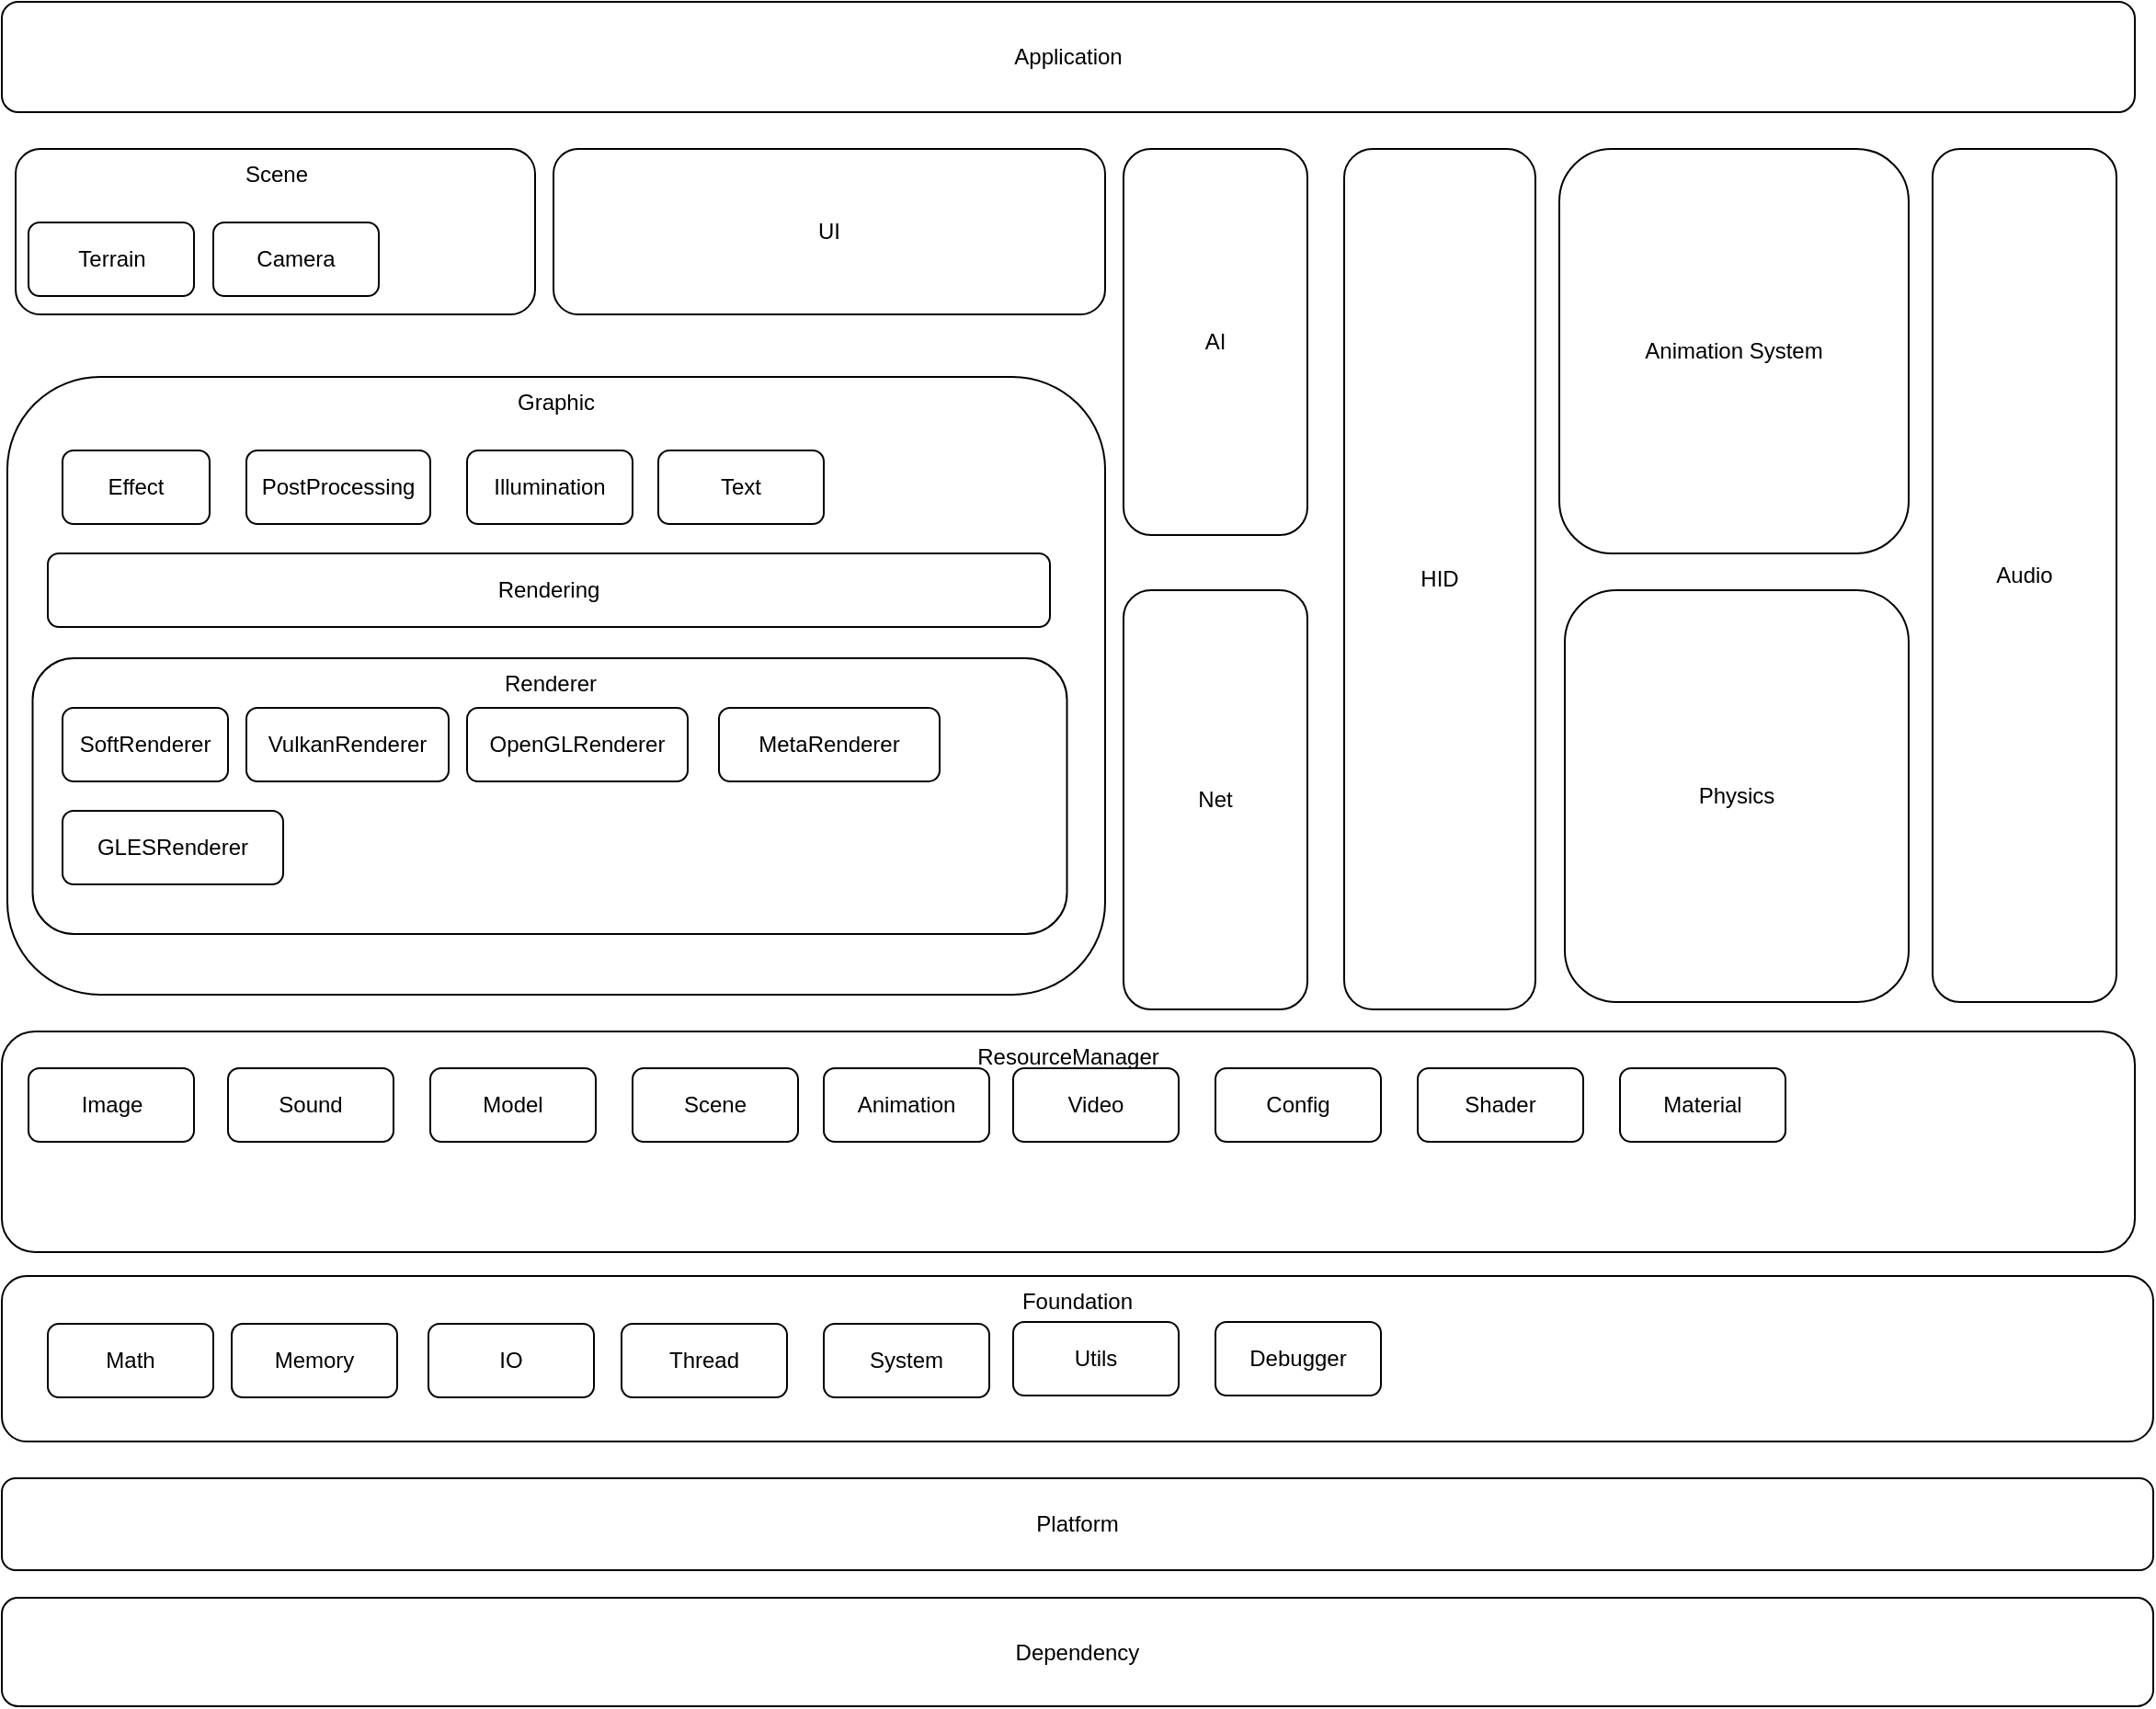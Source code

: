 <mxfile>
    <diagram id="pRYmINDB_M8l6lsi4clt" name="第 1 页">
        <mxGraphModel dx="2459" dy="1012" grid="1" gridSize="10" guides="1" tooltips="1" connect="1" arrows="1" fold="1" page="1" pageScale="1" pageWidth="827" pageHeight="1169" math="0" shadow="0">
            <root>
                <mxCell id="0"/>
                <mxCell id="1" parent="0"/>
                <mxCell id="2" value="Foundation" style="rounded=1;whiteSpace=wrap;html=1;verticalAlign=top;" parent="1" vertex="1">
                    <mxGeometry x="-800" y="913" width="1170" height="90" as="geometry"/>
                </mxCell>
                <mxCell id="3" value="Dependency" style="rounded=1;whiteSpace=wrap;html=1;" parent="1" vertex="1">
                    <mxGeometry x="-800" y="1088" width="1170" height="59" as="geometry"/>
                </mxCell>
                <mxCell id="4" value="Application" style="rounded=1;whiteSpace=wrap;html=1;verticalAlign=middle;" parent="1" vertex="1">
                    <mxGeometry x="-800" y="220" width="1160" height="60" as="geometry"/>
                </mxCell>
                <mxCell id="5" value="Math" style="rounded=1;whiteSpace=wrap;html=1;" parent="1" vertex="1">
                    <mxGeometry x="-775" y="939" width="90" height="40" as="geometry"/>
                </mxCell>
                <mxCell id="6" value="Memory" style="rounded=1;whiteSpace=wrap;html=1;" parent="1" vertex="1">
                    <mxGeometry x="-675" y="939" width="90" height="40" as="geometry"/>
                </mxCell>
                <mxCell id="8" value="IO" style="rounded=1;whiteSpace=wrap;html=1;" parent="1" vertex="1">
                    <mxGeometry x="-568" y="939" width="90" height="40" as="geometry"/>
                </mxCell>
                <mxCell id="9" value="HID" style="rounded=1;whiteSpace=wrap;html=1;" parent="1" vertex="1">
                    <mxGeometry x="-70" y="300" width="104" height="468" as="geometry"/>
                </mxCell>
                <mxCell id="10" value="Thread" style="rounded=1;whiteSpace=wrap;html=1;" parent="1" vertex="1">
                    <mxGeometry x="-463" y="939" width="90" height="40" as="geometry"/>
                </mxCell>
                <mxCell id="13" value="Audio" style="rounded=1;whiteSpace=wrap;html=1;" parent="1" vertex="1">
                    <mxGeometry x="250" y="300" width="100" height="464" as="geometry"/>
                </mxCell>
                <mxCell id="19" value="Graphic" style="rounded=1;whiteSpace=wrap;html=1;verticalAlign=top;" parent="1" vertex="1">
                    <mxGeometry x="-797" y="424" width="597" height="336" as="geometry"/>
                </mxCell>
                <mxCell id="20" value="Platform" style="rounded=1;whiteSpace=wrap;html=1;" parent="1" vertex="1">
                    <mxGeometry x="-800" y="1023" width="1170" height="50" as="geometry"/>
                </mxCell>
                <mxCell id="21" value="Renderer" style="rounded=1;whiteSpace=wrap;html=1;verticalAlign=top;" parent="1" vertex="1">
                    <mxGeometry x="-783.25" y="577" width="562.5" height="150" as="geometry"/>
                </mxCell>
                <mxCell id="22" value="Effect" style="rounded=1;whiteSpace=wrap;html=1;" parent="1" vertex="1">
                    <mxGeometry x="-767" y="464" width="80" height="40" as="geometry"/>
                </mxCell>
                <mxCell id="23" value="PostProcessing" style="rounded=1;whiteSpace=wrap;html=1;" parent="1" vertex="1">
                    <mxGeometry x="-667" y="464" width="100" height="40" as="geometry"/>
                </mxCell>
                <mxCell id="25" value="Rendering" style="rounded=1;whiteSpace=wrap;html=1;" parent="1" vertex="1">
                    <mxGeometry x="-775" y="520" width="545" height="40" as="geometry"/>
                </mxCell>
                <mxCell id="27" value="SoftRenderer" style="rounded=1;whiteSpace=wrap;html=1;" parent="1" vertex="1">
                    <mxGeometry x="-767" y="604" width="90" height="40" as="geometry"/>
                </mxCell>
                <mxCell id="28" value="OpenGLRenderer" style="rounded=1;whiteSpace=wrap;html=1;" parent="1" vertex="1">
                    <mxGeometry x="-547" y="604" width="120" height="40" as="geometry"/>
                </mxCell>
                <mxCell id="29" value="GLESRenderer" style="rounded=1;whiteSpace=wrap;html=1;" parent="1" vertex="1">
                    <mxGeometry x="-767" y="660" width="120" height="40" as="geometry"/>
                </mxCell>
                <mxCell id="30" value="MetaRenderer" style="rounded=1;whiteSpace=wrap;html=1;" parent="1" vertex="1">
                    <mxGeometry x="-410" y="604" width="120" height="40" as="geometry"/>
                </mxCell>
                <mxCell id="31" value="VulkanRenderer" style="rounded=1;whiteSpace=wrap;html=1;" parent="1" vertex="1">
                    <mxGeometry x="-667" y="604" width="110" height="40" as="geometry"/>
                </mxCell>
                <mxCell id="32" value="Illumination" style="rounded=1;whiteSpace=wrap;html=1;" parent="1" vertex="1">
                    <mxGeometry x="-547" y="464" width="90" height="40" as="geometry"/>
                </mxCell>
                <mxCell id="33" value="Animation System" style="rounded=1;whiteSpace=wrap;html=1;" parent="1" vertex="1">
                    <mxGeometry x="47" y="300" width="190" height="220" as="geometry"/>
                </mxCell>
                <mxCell id="34" value="ResourceManager" style="rounded=1;whiteSpace=wrap;html=1;verticalAlign=top;" parent="1" vertex="1">
                    <mxGeometry x="-800" y="780" width="1160" height="120" as="geometry"/>
                </mxCell>
                <mxCell id="36" value="UI" style="rounded=1;whiteSpace=wrap;html=1;" parent="1" vertex="1">
                    <mxGeometry x="-500" y="300" width="300" height="90" as="geometry"/>
                </mxCell>
                <mxCell id="37" value="AI" style="rounded=1;whiteSpace=wrap;html=1;" parent="1" vertex="1">
                    <mxGeometry x="-190" y="300" width="100" height="210" as="geometry"/>
                </mxCell>
                <mxCell id="38" value="Net" style="rounded=1;whiteSpace=wrap;html=1;" parent="1" vertex="1">
                    <mxGeometry x="-190" y="540" width="100" height="228" as="geometry"/>
                </mxCell>
                <mxCell id="39" value="Physics" style="rounded=1;whiteSpace=wrap;html=1;" parent="1" vertex="1">
                    <mxGeometry x="50" y="540" width="187" height="224" as="geometry"/>
                </mxCell>
                <mxCell id="40" value="System" style="rounded=1;whiteSpace=wrap;html=1;" parent="1" vertex="1">
                    <mxGeometry x="-353" y="939" width="90" height="40" as="geometry"/>
                </mxCell>
                <mxCell id="41" value="Scene" style="rounded=1;whiteSpace=wrap;html=1;verticalAlign=top;" parent="1" vertex="1">
                    <mxGeometry x="-792.5" y="300" width="282.5" height="90" as="geometry"/>
                </mxCell>
                <mxCell id="26" value="Terrain" style="rounded=1;whiteSpace=wrap;html=1;" parent="1" vertex="1">
                    <mxGeometry x="-785.5" y="340" width="90" height="40" as="geometry"/>
                </mxCell>
                <mxCell id="42" value="Utils" style="rounded=1;whiteSpace=wrap;html=1;" vertex="1" parent="1">
                    <mxGeometry x="-250" y="938" width="90" height="40" as="geometry"/>
                </mxCell>
                <mxCell id="43" value="Image" style="rounded=1;whiteSpace=wrap;html=1;" vertex="1" parent="1">
                    <mxGeometry x="-785.5" y="800" width="90" height="40" as="geometry"/>
                </mxCell>
                <mxCell id="44" value="Sound" style="rounded=1;whiteSpace=wrap;html=1;" vertex="1" parent="1">
                    <mxGeometry x="-677" y="800" width="90" height="40" as="geometry"/>
                </mxCell>
                <mxCell id="45" value="Model" style="rounded=1;whiteSpace=wrap;html=1;" vertex="1" parent="1">
                    <mxGeometry x="-567" y="800" width="90" height="40" as="geometry"/>
                </mxCell>
                <mxCell id="46" value="Scene" style="rounded=1;whiteSpace=wrap;html=1;" vertex="1" parent="1">
                    <mxGeometry x="-457" y="800" width="90" height="40" as="geometry"/>
                </mxCell>
                <mxCell id="47" value="Animation" style="rounded=1;whiteSpace=wrap;html=1;" vertex="1" parent="1">
                    <mxGeometry x="-353" y="800" width="90" height="40" as="geometry"/>
                </mxCell>
                <mxCell id="49" value="Video" style="rounded=1;whiteSpace=wrap;html=1;" vertex="1" parent="1">
                    <mxGeometry x="-250" y="800" width="90" height="40" as="geometry"/>
                </mxCell>
                <mxCell id="57" value="Text" style="rounded=1;whiteSpace=wrap;html=1;" vertex="1" parent="1">
                    <mxGeometry x="-443" y="464" width="90" height="40" as="geometry"/>
                </mxCell>
                <mxCell id="58" value="Camera" style="rounded=1;whiteSpace=wrap;html=1;" vertex="1" parent="1">
                    <mxGeometry x="-685" y="340" width="90" height="40" as="geometry"/>
                </mxCell>
                <mxCell id="59" value="Debugger" style="rounded=1;whiteSpace=wrap;html=1;" vertex="1" parent="1">
                    <mxGeometry x="-140" y="938" width="90" height="40" as="geometry"/>
                </mxCell>
                <mxCell id="60" value="Config" style="rounded=1;whiteSpace=wrap;html=1;" vertex="1" parent="1">
                    <mxGeometry x="-140" y="800" width="90" height="40" as="geometry"/>
                </mxCell>
                <mxCell id="61" value="Shader" style="rounded=1;whiteSpace=wrap;html=1;" vertex="1" parent="1">
                    <mxGeometry x="-30" y="800" width="90" height="40" as="geometry"/>
                </mxCell>
                <mxCell id="62" value="Material" style="rounded=1;whiteSpace=wrap;html=1;" vertex="1" parent="1">
                    <mxGeometry x="80" y="800" width="90" height="40" as="geometry"/>
                </mxCell>
            </root>
        </mxGraphModel>
    </diagram>
</mxfile>